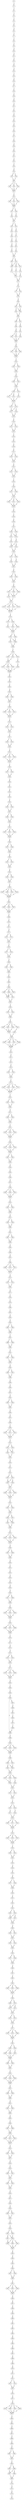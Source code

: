 strict digraph  {
	S0 -> S1 [ label = T ];
	S1 -> S2 [ label = T ];
	S2 -> S3 [ label = T ];
	S3 -> S4 [ label = C ];
	S4 -> S5 [ label = A ];
	S5 -> S6 [ label = G ];
	S6 -> S7 [ label = T ];
	S7 -> S8 [ label = C ];
	S8 -> S9 [ label = T ];
	S9 -> S10 [ label = G ];
	S10 -> S11 [ label = G ];
	S11 -> S12 [ label = G ];
	S12 -> S13 [ label = A ];
	S13 -> S14 [ label = G ];
	S14 -> S15 [ label = T ];
	S15 -> S16 [ label = A ];
	S16 -> S17 [ label = G ];
	S17 -> S18 [ label = T ];
	S18 -> S19 [ label = C ];
	S19 -> S20 [ label = A ];
	S20 -> S21 [ label = G ];
	S21 -> S22 [ label = T ];
	S22 -> S23 [ label = A ];
	S23 -> S24 [ label = G ];
	S24 -> S25 [ label = A ];
	S25 -> S26 [ label = T ];
	S26 -> S27 [ label = C ];
	S27 -> S28 [ label = C ];
	S28 -> S29 [ label = A ];
	S29 -> S30 [ label = A ];
	S30 -> S31 [ label = G ];
	S31 -> S32 [ label = A ];
	S32 -> S33 [ label = T ];
	S33 -> S34 [ label = G ];
	S34 -> S35 [ label = G ];
	S34 -> S36 [ label = T ];
	S35 -> S37 [ label = C ];
	S36 -> S37 [ label = C ];
	S37 -> S38 [ label = A ];
	S37 -> S39 [ label = T ];
	S37 -> S40 [ label = G ];
	S38 -> S41 [ label = G ];
	S39 -> S41 [ label = G ];
	S40 -> S41 [ label = G ];
	S41 -> S42 [ label = C ];
	S42 -> S43 [ label = C ];
	S42 -> S44 [ label = T ];
	S42 -> S45 [ label = G ];
	S43 -> S46 [ label = A ];
	S44 -> S46 [ label = A ];
	S45 -> S46 [ label = A ];
	S46 -> S47 [ label = G ];
	S46 -> S48 [ label = C ];
	S47 -> S49 [ label = C ];
	S48 -> S50 [ label = T ];
	S49 -> S51 [ label = A ];
	S50 -> S51 [ label = A ];
	S51 -> S52 [ label = G ];
	S51 -> S53 [ label = C ];
	S52 -> S54 [ label = G ];
	S53 -> S55 [ label = A ];
	S54 -> S56 [ label = A ];
	S55 -> S57 [ label = T ];
	S56 -> S58 [ label = G ];
	S57 -> S59 [ label = C ];
	S58 -> S60 [ label = G ];
	S59 -> S61 [ label = T ];
	S60 -> S62 [ label = C ];
	S61 -> S63 [ label = T ];
	S62 -> S64 [ label = T ];
	S63 -> S64 [ label = T ];
	S64 -> S65 [ label = G ];
	S64 -> S66 [ label = C ];
	S65 -> S67 [ label = A ];
	S65 -> S68 [ label = C ];
	S65 -> S69 [ label = G ];
	S66 -> S68 [ label = C ];
	S67 -> S70 [ label = T ];
	S68 -> S71 [ label = A ];
	S69 -> S72 [ label = C ];
	S70 -> S73 [ label = G ];
	S71 -> S74 [ label = C ];
	S72 -> S74 [ label = C ];
	S73 -> S75 [ label = A ];
	S74 -> S75 [ label = A ];
	S75 -> S76 [ label = A ];
	S76 -> S77 [ label = G ];
	S76 -> S78 [ label = A ];
	S77 -> S79 [ label = G ];
	S78 -> S79 [ label = G ];
	S79 -> S80 [ label = A ];
	S80 -> S81 [ label = G ];
	S80 -> S82 [ label = A ];
	S81 -> S83 [ label = C ];
	S81 -> S84 [ label = T ];
	S82 -> S83 [ label = C ];
	S83 -> S85 [ label = T ];
	S84 -> S85 [ label = T ];
	S85 -> S86 [ label = T ];
	S85 -> S87 [ label = G ];
	S86 -> S88 [ label = G ];
	S87 -> S89 [ label = A ];
	S88 -> S90 [ label = A ];
	S89 -> S91 [ label = C ];
	S90 -> S92 [ label = A ];
	S90 -> S93 [ label = T ];
	S91 -> S94 [ label = G ];
	S92 -> S95 [ label = G ];
	S93 -> S95 [ label = G ];
	S94 -> S95 [ label = G ];
	S95 -> S96 [ label = A ];
	S96 -> S97 [ label = A ];
	S96 -> S98 [ label = C ];
	S96 -> S99 [ label = G ];
	S97 -> S100 [ label = A ];
	S98 -> S100 [ label = A ];
	S99 -> S100 [ label = A ];
	S100 -> S101 [ label = T ];
	S101 -> S102 [ label = C ];
	S101 -> S103 [ label = T ];
	S102 -> S104 [ label = C ];
	S103 -> S104 [ label = C ];
	S104 -> S105 [ label = G ];
	S105 -> S106 [ label = C ];
	S105 -> S107 [ label = T ];
	S106 -> S108 [ label = A ];
	S107 -> S108 [ label = A ];
	S108 -> S109 [ label = A ];
	S108 -> S110 [ label = C ];
	S109 -> S111 [ label = A ];
	S109 -> S112 [ label = G ];
	S110 -> S113 [ label = T ];
	S111 -> S114 [ label = T ];
	S112 -> S114 [ label = T ];
	S113 -> S114 [ label = T ];
	S114 -> S115 [ label = G ];
	S114 -> S116 [ label = C ];
	S115 -> S117 [ label = T ];
	S116 -> S118 [ label = C ];
	S116 -> S117 [ label = T ];
	S117 -> S119 [ label = G ];
	S118 -> S119 [ label = G ];
	S119 -> S120 [ label = G ];
	S120 -> S121 [ label = A ];
	S120 -> S122 [ label = G ];
	S121 -> S123 [ label = A ];
	S122 -> S123 [ label = A ];
	S123 -> S124 [ label = T ];
	S124 -> S125 [ label = G ];
	S125 -> S126 [ label = A ];
	S126 -> S127 [ label = A ];
	S127 -> S128 [ label = A ];
	S127 -> S129 [ label = G ];
	S128 -> S130 [ label = A ];
	S129 -> S130 [ label = A ];
	S130 -> S131 [ label = A ];
	S131 -> S132 [ label = C ];
	S131 -> S133 [ label = T ];
	S132 -> S134 [ label = T ];
	S133 -> S134 [ label = T ];
	S134 -> S135 [ label = T ];
	S135 -> S136 [ label = C ];
	S136 -> S137 [ label = C ];
	S136 -> S138 [ label = A ];
	S137 -> S139 [ label = G ];
	S138 -> S139 [ label = G ];
	S139 -> S140 [ label = T ];
	S139 -> S141 [ label = G ];
	S139 -> S142 [ label = A ];
	S140 -> S143 [ label = A ];
	S141 -> S143 [ label = A ];
	S142 -> S143 [ label = A ];
	S143 -> S144 [ label = A ];
	S144 -> S145 [ label = C ];
	S145 -> S146 [ label = A ];
	S146 -> S147 [ label = T ];
	S147 -> S148 [ label = C ];
	S147 -> S149 [ label = T ];
	S148 -> S150 [ label = C ];
	S148 -> S151 [ label = T ];
	S149 -> S150 [ label = C ];
	S150 -> S152 [ label = A ];
	S151 -> S153 [ label = T ];
	S152 -> S154 [ label = G ];
	S152 -> S155 [ label = A ];
	S153 -> S154 [ label = G ];
	S154 -> S156 [ label = G ];
	S155 -> S156 [ label = G ];
	S156 -> S157 [ label = T ];
	S156 -> S158 [ label = C ];
	S157 -> S159 [ label = T ];
	S158 -> S160 [ label = G ];
	S159 -> S161 [ label = G ];
	S160 -> S161 [ label = G ];
	S161 -> S162 [ label = A ];
	S162 -> S163 [ label = T ];
	S162 -> S164 [ label = G ];
	S163 -> S165 [ label = G ];
	S164 -> S165 [ label = G ];
	S165 -> S166 [ label = A ];
	S166 -> S167 [ label = A ];
	S166 -> S168 [ label = T ];
	S166 -> S169 [ label = C ];
	S167 -> S170 [ label = G ];
	S167 -> S171 [ label = T ];
	S168 -> S171 [ label = T ];
	S169 -> S171 [ label = T ];
	S170 -> S172 [ label = C ];
	S171 -> S172 [ label = C ];
	S172 -> S173 [ label = T ];
	S172 -> S174 [ label = C ];
	S172 -> S175 [ label = A ];
	S172 -> S176 [ label = G ];
	S173 -> S177 [ label = A ];
	S174 -> S177 [ label = A ];
	S175 -> S177 [ label = A ];
	S176 -> S177 [ label = A ];
	S177 -> S178 [ label = A ];
	S178 -> S179 [ label = T ];
	S178 -> S180 [ label = C ];
	S179 -> S181 [ label = T ];
	S180 -> S182 [ label = A ];
	S180 -> S183 [ label = C ];
	S181 -> S184 [ label = T ];
	S182 -> S184 [ label = T ];
	S183 -> S184 [ label = T ];
	S184 -> S185 [ label = A ];
	S184 -> S186 [ label = T ];
	S185 -> S187 [ label = T ];
	S185 -> S188 [ label = C ];
	S186 -> S188 [ label = C ];
	S187 -> S189 [ label = T ];
	S188 -> S189 [ label = T ];
	S189 -> S190 [ label = G ];
	S190 -> S191 [ label = A ];
	S190 -> S192 [ label = C ];
	S190 -> S193 [ label = T ];
	S191 -> S194 [ label = C ];
	S192 -> S195 [ label = T ];
	S193 -> S194 [ label = C ];
	S194 -> S196 [ label = T ];
	S194 -> S197 [ label = C ];
	S194 -> S198 [ label = A ];
	S195 -> S199 [ label = G ];
	S196 -> S200 [ label = T ];
	S197 -> S200 [ label = T ];
	S198 -> S200 [ label = T ];
	S199 -> S200 [ label = T ];
	S200 -> S201 [ label = G ];
	S201 -> S202 [ label = G ];
	S202 -> S203 [ label = C ];
	S203 -> S204 [ label = A ];
	S204 -> S205 [ label = A ];
	S204 -> S206 [ label = T ];
	S205 -> S207 [ label = G ];
	S206 -> S207 [ label = G ];
	S207 -> S208 [ label = G ];
	S208 -> S209 [ label = G ];
	S208 -> S210 [ label = C ];
	S208 -> S211 [ label = A ];
	S209 -> S212 [ label = C ];
	S210 -> S212 [ label = C ];
	S211 -> S212 [ label = C ];
	S212 -> S213 [ label = T ];
	S213 -> S214 [ label = T ];
	S213 -> S215 [ label = C ];
	S214 -> S216 [ label = A ];
	S215 -> S216 [ label = A ];
	S216 -> S217 [ label = T ];
	S217 -> S218 [ label = T ];
	S217 -> S219 [ label = C ];
	S218 -> S220 [ label = G ];
	S219 -> S220 [ label = G ];
	S220 -> S221 [ label = T ];
	S221 -> S222 [ label = T ];
	S221 -> S223 [ label = G ];
	S221 -> S224 [ label = C ];
	S222 -> S225 [ label = C ];
	S223 -> S225 [ label = C ];
	S224 -> S225 [ label = C ];
	S225 -> S226 [ label = C ];
	S226 -> S227 [ label = T ];
	S226 -> S228 [ label = G ];
	S227 -> S229 [ label = G ];
	S228 -> S229 [ label = G ];
	S229 -> S230 [ label = A ];
	S230 -> S231 [ label = C ];
	S231 -> S232 [ label = A ];
	S232 -> S233 [ label = A ];
	S233 -> S234 [ label = C ];
	S234 -> S235 [ label = C ];
	S234 -> S236 [ label = G ];
	S235 -> S237 [ label = C ];
	S236 -> S237 [ label = C ];
	S237 -> S238 [ label = T ];
	S237 -> S239 [ label = G ];
	S238 -> S240 [ label = C ];
	S239 -> S240 [ label = C ];
	S240 -> S241 [ label = C ];
	S241 -> S242 [ label = C ];
	S241 -> S243 [ label = A ];
	S241 -> S244 [ label = G ];
	S242 -> S245 [ label = T ];
	S243 -> S245 [ label = T ];
	S244 -> S245 [ label = T ];
	S245 -> S246 [ label = A ];
	S246 -> S247 [ label = T ];
	S246 -> S248 [ label = C ];
	S247 -> S249 [ label = G ];
	S248 -> S249 [ label = G ];
	S249 -> S250 [ label = A ];
	S250 -> S251 [ label = T ];
	S250 -> S252 [ label = C ];
	S251 -> S253 [ label = A ];
	S252 -> S253 [ label = A ];
	S253 -> S254 [ label = A ];
	S254 -> S255 [ label = G ];
	S254 -> S256 [ label = A ];
	S255 -> S257 [ label = G ];
	S256 -> S257 [ label = G ];
	S257 -> S258 [ label = G ];
	S258 -> S259 [ label = G ];
	S258 -> S260 [ label = C ];
	S258 -> S261 [ label = A ];
	S258 -> S262 [ label = T ];
	S259 -> S263 [ label = G ];
	S260 -> S263 [ label = G ];
	S261 -> S263 [ label = G ];
	S262 -> S263 [ label = G ];
	S263 -> S264 [ label = C ];
	S264 -> S265 [ label = C ];
	S264 -> S266 [ label = G ];
	S264 -> S267 [ label = T ];
	S265 -> S268 [ label = T ];
	S266 -> S268 [ label = T ];
	S267 -> S268 [ label = T ];
	S268 -> S269 [ label = T ];
	S269 -> S270 [ label = C ];
	S270 -> S271 [ label = A ];
	S271 -> S272 [ label = G ];
	S272 -> S273 [ label = A ];
	S272 -> S274 [ label = G ];
	S273 -> S275 [ label = A ];
	S274 -> S275 [ label = A ];
	S275 -> S276 [ label = T ];
	S276 -> S277 [ label = C ];
	S276 -> S278 [ label = T ];
	S277 -> S279 [ label = G ];
	S278 -> S279 [ label = G ];
	S279 -> S280 [ label = A ];
	S280 -> S281 [ label = A ];
	S280 -> S282 [ label = G ];
	S281 -> S283 [ label = A ];
	S282 -> S283 [ label = A ];
	S283 -> S284 [ label = T ];
	S284 -> S285 [ label = C ];
	S285 -> S286 [ label = A ];
	S286 -> S287 [ label = A ];
	S286 -> S288 [ label = G ];
	S286 -> S289 [ label = T ];
	S287 -> S290 [ label = C ];
	S288 -> S290 [ label = C ];
	S289 -> S290 [ label = C ];
	S289 -> S291 [ label = T ];
	S290 -> S292 [ label = T ];
	S291 -> S292 [ label = T ];
	S292 -> S293 [ label = T ];
	S293 -> S294 [ label = T ];
	S293 -> S295 [ label = C ];
	S294 -> S296 [ label = C ];
	S295 -> S296 [ label = C ];
	S296 -> S297 [ label = C ];
	S297 -> S298 [ label = A ];
	S297 -> S299 [ label = G ];
	S297 -> S300 [ label = T ];
	S297 -> S301 [ label = C ];
	S298 -> S302 [ label = G ];
	S299 -> S302 [ label = G ];
	S300 -> S302 [ label = G ];
	S301 -> S303 [ label = A ];
	S302 -> S304 [ label = C ];
	S303 -> S304 [ label = C ];
	S304 -> S305 [ label = A ];
	S304 -> S306 [ label = G ];
	S304 -> S307 [ label = T ];
	S304 -> S308 [ label = C ];
	S305 -> S309 [ label = G ];
	S306 -> S309 [ label = G ];
	S307 -> S309 [ label = G ];
	S308 -> S309 [ label = G ];
	S309 -> S310 [ label = A ];
	S310 -> S311 [ label = G ];
	S311 -> S312 [ label = T ];
	S312 -> S313 [ label = A ];
	S313 -> S314 [ label = C ];
	S313 -> S315 [ label = T ];
	S314 -> S316 [ label = C ];
	S315 -> S316 [ label = C ];
	S316 -> S317 [ label = C ];
	S317 -> S318 [ label = A ];
	S317 -> S319 [ label = C ];
	S317 -> S320 [ label = T ];
	S317 -> S321 [ label = G ];
	S318 -> S322 [ label = T ];
	S319 -> S322 [ label = T ];
	S320 -> S322 [ label = T ];
	S321 -> S322 [ label = T ];
	S322 -> S323 [ label = T ];
	S323 -> S324 [ label = C ];
	S323 -> S325 [ label = T ];
	S324 -> S326 [ label = A ];
	S325 -> S326 [ label = A ];
	S326 -> S327 [ label = A ];
	S327 -> S328 [ label = A ];
	S327 -> S329 [ label = G ];
	S328 -> S330 [ label = C ];
	S329 -> S330 [ label = C ];
	S330 -> S331 [ label = C ];
	S331 -> S332 [ label = A ];
	S331 -> S333 [ label = G ];
	S331 -> S334 [ label = C ];
	S332 -> S335 [ label = C ];
	S333 -> S335 [ label = C ];
	S334 -> S335 [ label = C ];
	S335 -> S336 [ label = C ];
	S336 -> S337 [ label = G ];
	S336 -> S338 [ label = A ];
	S336 -> S339 [ label = C ];
	S337 -> S340 [ label = A ];
	S338 -> S340 [ label = A ];
	S339 -> S340 [ label = A ];
	S340 -> S341 [ label = A ];
	S340 -> S342 [ label = C ];
	S341 -> S343 [ label = G ];
	S342 -> S343 [ label = G ];
	S343 -> S344 [ label = A ];
	S344 -> S345 [ label = T ];
	S345 -> S346 [ label = C ];
	S346 -> S347 [ label = A ];
	S347 -> S348 [ label = C ];
	S348 -> S349 [ label = A ];
	S348 -> S350 [ label = T ];
	S348 -> S351 [ label = C ];
	S349 -> S352 [ label = T ];
	S350 -> S352 [ label = T ];
	S351 -> S352 [ label = T ];
	S352 -> S353 [ label = T ];
	S353 -> S354 [ label = T ];
	S353 -> S355 [ label = C ];
	S354 -> S356 [ label = A ];
	S355 -> S356 [ label = A ];
	S356 -> S357 [ label = A ];
	S357 -> S358 [ label = A ];
	S357 -> S359 [ label = G ];
	S358 -> S360 [ label = A ];
	S359 -> S360 [ label = A ];
	S360 -> S361 [ label = C ];
	S361 -> S362 [ label = A ];
	S361 -> S363 [ label = C ];
	S362 -> S364 [ label = A ];
	S363 -> S364 [ label = A ];
	S364 -> S365 [ label = A ];
	S365 -> S366 [ label = G ];
	S366 -> S367 [ label = A ];
	S367 -> S368 [ label = T ];
	S368 -> S369 [ label = C ];
	S368 -> S370 [ label = A ];
	S368 -> S371 [ label = T ];
	S369 -> S372 [ label = T ];
	S370 -> S372 [ label = T ];
	S371 -> S372 [ label = T ];
	S372 -> S373 [ label = A ];
	S373 -> S374 [ label = T ];
	S373 -> S375 [ label = C ];
	S374 -> S376 [ label = C ];
	S375 -> S376 [ label = C ];
	S376 -> S377 [ label = A ];
	S377 -> S378 [ label = C ];
	S378 -> S379 [ label = C ];
	S379 -> S380 [ label = C ];
	S380 -> S381 [ label = C ];
	S381 -> S382 [ label = A ];
	S382 -> S383 [ label = A ];
	S383 -> S384 [ label = C ];
	S383 -> S385 [ label = T ];
	S384 -> S386 [ label = A ];
	S385 -> S386 [ label = A ];
	S386 -> S387 [ label = T ];
	S387 -> S388 [ label = T ];
	S387 -> S389 [ label = C ];
	S388 -> S390 [ label = G ];
	S389 -> S390 [ label = G ];
	S390 -> S391 [ label = A ];
	S391 -> S392 [ label = T ];
	S391 -> S393 [ label = C ];
	S392 -> S394 [ label = G ];
	S393 -> S394 [ label = G ];
	S394 -> S395 [ label = A ];
	S395 -> S396 [ label = A ];
	S395 -> S397 [ label = G ];
	S396 -> S398 [ label = A ];
	S397 -> S398 [ label = A ];
	S398 -> S399 [ label = A ];
	S399 -> S400 [ label = G ];
	S400 -> S401 [ label = G ];
	S401 -> S402 [ label = G ];
	S402 -> S403 [ label = G ];
	S402 -> S404 [ label = C ];
	S403 -> S405 [ label = C ];
	S404 -> S405 [ label = C ];
	S405 -> S406 [ label = A ];
	S406 -> S407 [ label = G ];
	S407 -> S408 [ label = G ];
	S408 -> S409 [ label = T ];
	S409 -> S410 [ label = C ];
	S409 -> S411 [ label = G ];
	S409 -> S412 [ label = A ];
	S410 -> S413 [ label = T ];
	S411 -> S413 [ label = T ];
	S412 -> S413 [ label = T ];
	S413 -> S414 [ label = G ];
	S414 -> S415 [ label = T ];
	S414 -> S416 [ label = C ];
	S415 -> S417 [ label = C ];
	S415 -> S418 [ label = T ];
	S416 -> S417 [ label = C ];
	S417 -> S419 [ label = T ];
	S418 -> S419 [ label = T ];
	S419 -> S420 [ label = G ];
	S420 -> S421 [ label = C ];
	S421 -> S422 [ label = C ];
	S422 -> S423 [ label = A ];
	S422 -> S424 [ label = C ];
	S423 -> S425 [ label = G ];
	S424 -> S426 [ label = A ];
	S424 -> S425 [ label = G ];
	S425 -> S427 [ label = T ];
	S426 -> S427 [ label = T ];
	S427 -> S428 [ label = A ];
	S427 -> S429 [ label = C ];
	S427 -> S430 [ label = G ];
	S428 -> S431 [ label = A ];
	S429 -> S431 [ label = A ];
	S430 -> S431 [ label = A ];
	S431 -> S432 [ label = T ];
	S432 -> S433 [ label = T ];
	S432 -> S434 [ label = C ];
	S433 -> S435 [ label = A ];
	S434 -> S435 [ label = A ];
	S435 -> S436 [ label = G ];
	S435 -> S437 [ label = A ];
	S436 -> S438 [ label = T ];
	S436 -> S439 [ label = C ];
	S437 -> S438 [ label = T ];
	S438 -> S440 [ label = G ];
	S439 -> S440 [ label = G ];
	S440 -> S441 [ label = C ];
	S441 -> S442 [ label = T ];
	S441 -> S443 [ label = C ];
	S441 -> S444 [ label = A ];
	S442 -> S445 [ label = G ];
	S443 -> S445 [ label = G ];
	S444 -> S445 [ label = G ];
	S445 -> S446 [ label = A ];
	S446 -> S447 [ label = A ];
	S446 -> S448 [ label = G ];
	S447 -> S449 [ label = A ];
	S448 -> S449 [ label = A ];
	S449 -> S450 [ label = A ];
	S450 -> S451 [ label = C ];
	S451 -> S452 [ label = T ];
	S452 -> S453 [ label = G ];
	S453 -> S454 [ label = G ];
	S454 -> S455 [ label = A ];
	S455 -> S456 [ label = A ];
	S456 -> S457 [ label = G ];
	S456 -> S458 [ label = A ];
	S457 -> S459 [ label = C ];
	S458 -> S459 [ label = C ];
	S459 -> S460 [ label = C ];
	S460 -> S461 [ label = A ];
	S460 -> S462 [ label = G ];
	S460 -> S463 [ label = C ];
	S461 -> S464 [ label = G ];
	S462 -> S464 [ label = G ];
	S463 -> S464 [ label = G ];
	S464 -> S465 [ label = C ];
	S465 -> S466 [ label = A ];
	S465 -> S467 [ label = C ];
	S465 -> S468 [ label = T ];
	S466 -> S469 [ label = A ];
	S467 -> S469 [ label = A ];
	S468 -> S469 [ label = A ];
	S469 -> S470 [ label = C ];
	S470 -> S471 [ label = C ];
	S471 -> S472 [ label = A ];
	S472 -> S473 [ label = A ];
	S473 -> S474 [ label = A ];
	S473 -> S475 [ label = G ];
	S474 -> S476 [ label = A ];
	S475 -> S476 [ label = A ];
	S476 -> S477 [ label = C ];
	S477 -> S478 [ label = C ];
	S477 -> S479 [ label = T ];
	S477 -> S480 [ label = G ];
	S478 -> S481 [ label = G ];
	S479 -> S481 [ label = G ];
	S480 -> S481 [ label = G ];
	S481 -> S482 [ label = A ];
	S482 -> S483 [ label = C ];
	S483 -> S484 [ label = C ];
	S484 -> S485 [ label = A ];
	S485 -> S486 [ label = A ];
	S485 -> S487 [ label = A ];
	S486 -> S488 [ label = G ];
	S487 -> S489 [ label = G ];
	S488 -> S490 [ label = T ];
	S489 -> S491 [ label = A ];
	S490 -> S492 [ label = A ];
	S490 -> S493 [ label = G ];
	S490 -> S494 [ label = T ];
	S491 -> S495 [ label = C ];
	S492 -> S496 [ label = A ];
	S493 -> S496 [ label = A ];
	S494 -> S496 [ label = A ];
	S495 -> S497 [ label = A ];
	S496 -> S498 [ label = T ];
	S497 -> S499 [ label = T ];
	S498 -> S500 [ label = C ];
	S498 -> S501 [ label = T ];
	S499 -> S486 [ label = A ];
	S500 -> S502 [ label = C ];
	S500 -> S503 [ label = A ];
	S501 -> S502 [ label = C ];
	S502 -> S504 [ label = A ];
	S503 -> S504 [ label = A ];
	S504 -> S505 [ label = G ];
	S504 -> S506 [ label = C ];
	S504 -> S507 [ label = A ];
	S505 -> S508 [ label = T ];
	S506 -> S509 [ label = G ];
	S507 -> S508 [ label = T ];
	S508 -> S510 [ label = C ];
	S509 -> S510 [ label = C ];
	S510 -> S511 [ label = C ];
	S510 -> S512 [ label = G ];
	S511 -> S513 [ label = C ];
	S512 -> S513 [ label = C ];
	S513 -> S514 [ label = T ];
	S514 -> S515 [ label = C ];
	S514 -> S516 [ label = T ];
	S515 -> S517 [ label = A ];
	S516 -> S518 [ label = G ];
	S517 -> S519 [ label = T ];
	S518 -> S519 [ label = T ];
	S519 -> S520 [ label = A ];
	S519 -> S521 [ label = T ];
	S519 -> S522 [ label = C ];
	S520 -> S523 [ label = G ];
	S521 -> S523 [ label = G ];
	S522 -> S523 [ label = G ];
	S523 -> S524 [ label = C ];
	S524 -> S525 [ label = A ];
	S524 -> S526 [ label = G ];
	S524 -> S527 [ label = C ];
	S525 -> S528 [ label = C ];
	S526 -> S528 [ label = C ];
	S527 -> S528 [ label = C ];
	S528 -> S529 [ label = T ];
	S529 -> S530 [ label = G ];
	S529 -> S531 [ label = C ];
	S530 -> S532 [ label = G ];
	S531 -> S532 [ label = G ];
	S532 -> S533 [ label = T ];
	S533 -> S534 [ label = G ];
	S534 -> S535 [ label = A ];
	S535 -> S536 [ label = A ];
	S536 -> S537 [ label = C ];
	S536 -> S538 [ label = T ];
	S537 -> S539 [ label = G ];
	S538 -> S539 [ label = G ];
	S539 -> S540 [ label = A ];
	S540 -> S541 [ label = C ];
	S541 -> S542 [ label = C ];
	S542 -> S543 [ label = C ];
	S543 -> S544 [ label = C ];
	S543 -> S545 [ label = G ];
	S544 -> S546 [ label = C ];
	S545 -> S547 [ label = G ];
	S545 -> S546 [ label = C ];
	S546 -> S548 [ label = A ];
	S547 -> S548 [ label = A ];
	S548 -> S549 [ label = G ];
	S549 -> S550 [ label = C ];
	S549 -> S551 [ label = A ];
	S550 -> S552 [ label = C ];
	S551 -> S552 [ label = C ];
	S552 -> S553 [ label = C ];
	S552 -> S554 [ label = A ];
	S553 -> S555 [ label = G ];
	S554 -> S555 [ label = G ];
	S555 -> S556 [ label = A ];
	S556 -> S557 [ label = G ];
	S556 -> S558 [ label = A ];
	S557 -> S559 [ label = C ];
	S558 -> S559 [ label = C ];
	S559 -> S560 [ label = A ];
	S560 -> S561 [ label = C ];
	S561 -> S562 [ label = C ];
	S562 -> S563 [ label = C ];
	S563 -> S564 [ label = C ];
	S563 -> S565 [ label = G ];
	S563 -> S566 [ label = T ];
	S564 -> S567 [ label = C ];
	S565 -> S567 [ label = C ];
	S566 -> S567 [ label = C ];
	S567 -> S568 [ label = T ];
	S568 -> S569 [ label = T ];
	S568 -> S570 [ label = G ];
	S569 -> S571 [ label = C ];
	S570 -> S571 [ label = C ];
	S570 -> S572 [ label = A ];
	S571 -> S573 [ label = G ];
	S572 -> S573 [ label = G ];
	S573 -> S574 [ label = G ];
	S573 -> S575 [ label = T ];
	S574 -> S576 [ label = G ];
	S575 -> S576 [ label = G ];
	S576 -> S577 [ label = C ];
	S577 -> S578 [ label = T ];
	S577 -> S579 [ label = C ];
	S577 -> S580 [ label = A ];
	S578 -> S581 [ label = G ];
	S579 -> S581 [ label = G ];
	S580 -> S581 [ label = G ];
	S581 -> S582 [ label = A ];
	S582 -> S583 [ label = C ];
	S582 -> S584 [ label = T ];
	S583 -> S585 [ label = C ];
	S583 -> S586 [ label = G ];
	S584 -> S587 [ label = T ];
	S585 -> S588 [ label = T ];
	S586 -> S588 [ label = T ];
	S587 -> S588 [ label = T ];
	S588 -> S589 [ label = A ];
	S588 -> S590 [ label = G ];
	S589 -> S591 [ label = G ];
	S590 -> S591 [ label = G ];
	S591 -> S592 [ label = C ];
	S592 -> S593 [ label = T ];
	S592 -> S594 [ label = G ];
	S592 -> S595 [ label = A ];
	S593 -> S596 [ label = G ];
	S594 -> S596 [ label = G ];
	S595 -> S596 [ label = G ];
	S596 -> S597 [ label = A ];
	S597 -> S598 [ label = A ];
	S597 -> S599 [ label = G ];
	S598 -> S600 [ label = G ];
	S599 -> S600 [ label = G ];
	S600 -> S601 [ label = A ];
	S601 -> S602 [ label = A ];
	S601 -> S603 [ label = G ];
	S602 -> S604 [ label = T ];
	S603 -> S604 [ label = T ];
	S604 -> S605 [ label = A ];
	S605 -> S606 [ label = C ];
	S606 -> S607 [ label = T ];
	S606 -> S608 [ label = A ];
	S607 -> S609 [ label = C ];
	S608 -> S609 [ label = C ];
	S609 -> S610 [ label = T ];
	S609 -> S611 [ label = C ];
	S609 -> S612 [ label = A ];
	S610 -> S613 [ label = A ];
	S611 -> S613 [ label = A ];
	S612 -> S613 [ label = A ];
	S613 -> S614 [ label = A ];
	S614 -> S615 [ label = G ];
	S614 -> S616 [ label = A ];
	S615 -> S617 [ label = G ];
	S616 -> S617 [ label = G ];
	S617 -> S618 [ label = A ];
	S618 -> S619 [ label = C ];
	S619 -> S620 [ label = C ];
	S619 -> S621 [ label = A ];
	S620 -> S622 [ label = G ];
	S621 -> S622 [ label = G ];
	S622 -> S623 [ label = T ];
	S622 -> S624 [ label = A ];
	S623 -> S625 [ label = A ];
	S624 -> S625 [ label = A ];
	S625 -> S626 [ label = A ];
	S626 -> S627 [ label = A ];
	S627 -> S628 [ label = A ];
	S628 -> S629 [ label = A ];
	S629 -> S630 [ label = A ];
	S629 -> S631 [ label = G ];
	S630 -> S632 [ label = T ];
	S631 -> S632 [ label = T ];
	S632 -> S633 [ label = T ];
	S633 -> S634 [ label = C ];
	S634 -> S635 [ label = T ];
	S634 -> S636 [ label = C ];
	S635 -> S637 [ label = G ];
	S635 -> S638 [ label = T ];
	S636 -> S638 [ label = T ];
	S637 -> S639 [ label = T ];
	S638 -> S640 [ label = C ];
	S638 -> S639 [ label = T ];
	S638 -> S641 [ label = G ];
	S639 -> S642 [ label = A ];
	S640 -> S642 [ label = A ];
	S641 -> S642 [ label = A ];
	S642 -> S643 [ label = A ];
	S643 -> S644 [ label = G ];
	S644 -> S645 [ label = A ];
	S645 -> S646 [ label = A ];
	S646 -> S647 [ label = T ];
	S646 -> S648 [ label = C ];
	S647 -> S649 [ label = G ];
	S648 -> S649 [ label = G ];
	S649 -> S651 [ label = C ];
	S651 -> S652 [ label = T ];
	S651 -> S653 [ label = C ];
	S651 -> S654 [ label = A ];
	S652 -> S655 [ label = G ];
	S653 -> S655 [ label = G ];
	S654 -> S655 [ label = G ];
	S655 -> S656 [ label = A ];
	S656 -> S657 [ label = A ];
	S657 -> S658 [ label = G ];
	S658 -> S659 [ label = A ];
	S659 -> S660 [ label = G ];
	S660 -> S661 [ label = T ];
	S661 -> S662 [ label = T ];
	S662 -> S663 [ label = T ];
	S663 -> S664 [ label = A ];
	S664 -> S665 [ label = C ];
	S665 -> S666 [ label = A ];
	S666 -> S667 [ label = A ];
	S667 -> S668 [ label = A ];
	S668 -> S669 [ label = G ];
	S669 -> S670 [ label = A ];
	S670 -> S671 [ label = A ];
	S671 -> S672 [ label = A ];
	S672 -> S673 [ label = T ];
	S672 -> S674 [ label = C ];
	S673 -> S675 [ label = A ];
	S674 -> S675 [ label = A ];
	S675 -> S676 [ label = T ];
	S676 -> S677 [ label = G ];
	S677 -> S678 [ label = G ];
	S678 -> S679 [ label = G ];
	S678 -> S680 [ label = A ];
	S678 -> S681 [ label = T ];
	S678 -> S682 [ label = C ];
	S679 -> S683 [ label = G ];
	S680 -> S683 [ label = G ];
	S681 -> S683 [ label = G ];
	S682 -> S683 [ label = G ];
	S683 -> S684 [ label = A ];
	S684 -> S685 [ label = A ];
	S685 -> S686 [ label = A ];
	S686 -> S687 [ label = A ];
	S687 -> S688 [ label = G ];
	S688 -> S689 [ label = C ];
	S689 -> S690 [ label = G ];
	S690 -> S691 [ label = A ];
	S690 -> S692 [ label = G ];
	S691 -> S693 [ label = C ];
	S692 -> S693 [ label = C ];
	S693 -> S694 [ label = C ];
	S694 -> S695 [ label = T ];
	S694 -> S696 [ label = A ];
	S695 -> S697 [ label = G ];
	S696 -> S697 [ label = G ];
	S696 -> S698 [ label = A ];
	S697 -> S699 [ label = T ];
	S698 -> S699 [ label = T ];
	S699 -> S700 [ label = G ];
	S700 -> S701 [ label = G ];
	S701 -> S702 [ label = A ];
	S702 -> S703 [ label = C ];
}
